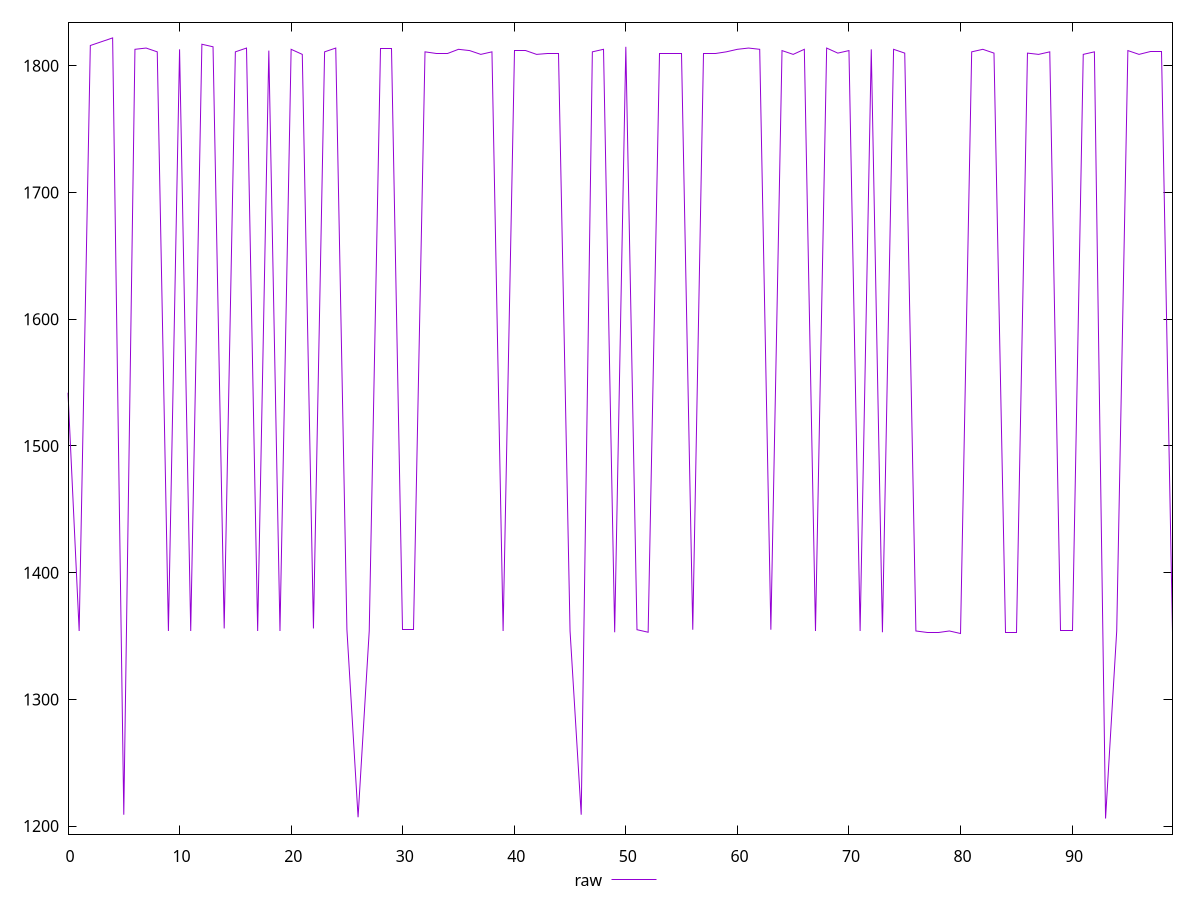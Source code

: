 reset

$raw <<EOF
0 1542
1 1354
2 1816
3 1819
4 1822
5 1209
6 1813
7 1814
8 1811
9 1354
10 1813
11 1354
12 1817
13 1815
14 1356
15 1811
16 1814
17 1354
18 1812
19 1354
20 1813
21 1809
22 1356
23 1811
24 1814
25 1355
26 1207
27 1354
28 1814
29 1814
30 1355
31 1355
32 1811
33 1810
34 1810
35 1813
36 1812
37 1809
38 1811
39 1354
40 1812
41 1812
42 1809
43 1810
44 1810
45 1354
46 1209
47 1811
48 1813
49 1353
50 1815
51 1355
52 1353
53 1810
54 1810
55 1810
56 1355
57 1810
58 1810
59 1811
60 1813
61 1814
62 1813
63 1355
64 1812
65 1809
66 1813
67 1354
68 1814
69 1810
70 1812
71 1354
72 1813
73 1353
74 1813
75 1810
76 1354
77 1353
78 1353
79 1354
80 1352
81 1811
82 1813
83 1810
84 1353
85 1353
86 1810
87 1809
88 1811
89 1354
90 1354
91 1809
92 1811
93 1206
94 1354
95 1812
96 1809
97 1811
98 1811
99 1353
EOF

set key outside below
set xrange [0:99]
set yrange [1193.68:1834.32]
set trange [1193.68:1834.32]
set terminal svg size 640, 500 enhanced background rgb 'white'
set output "reports/report_00032_2021-02-25T10-28-15.087Z/uses-rel-preload/samples/music/raw/values.svg"

plot $raw title "raw" with line

reset
